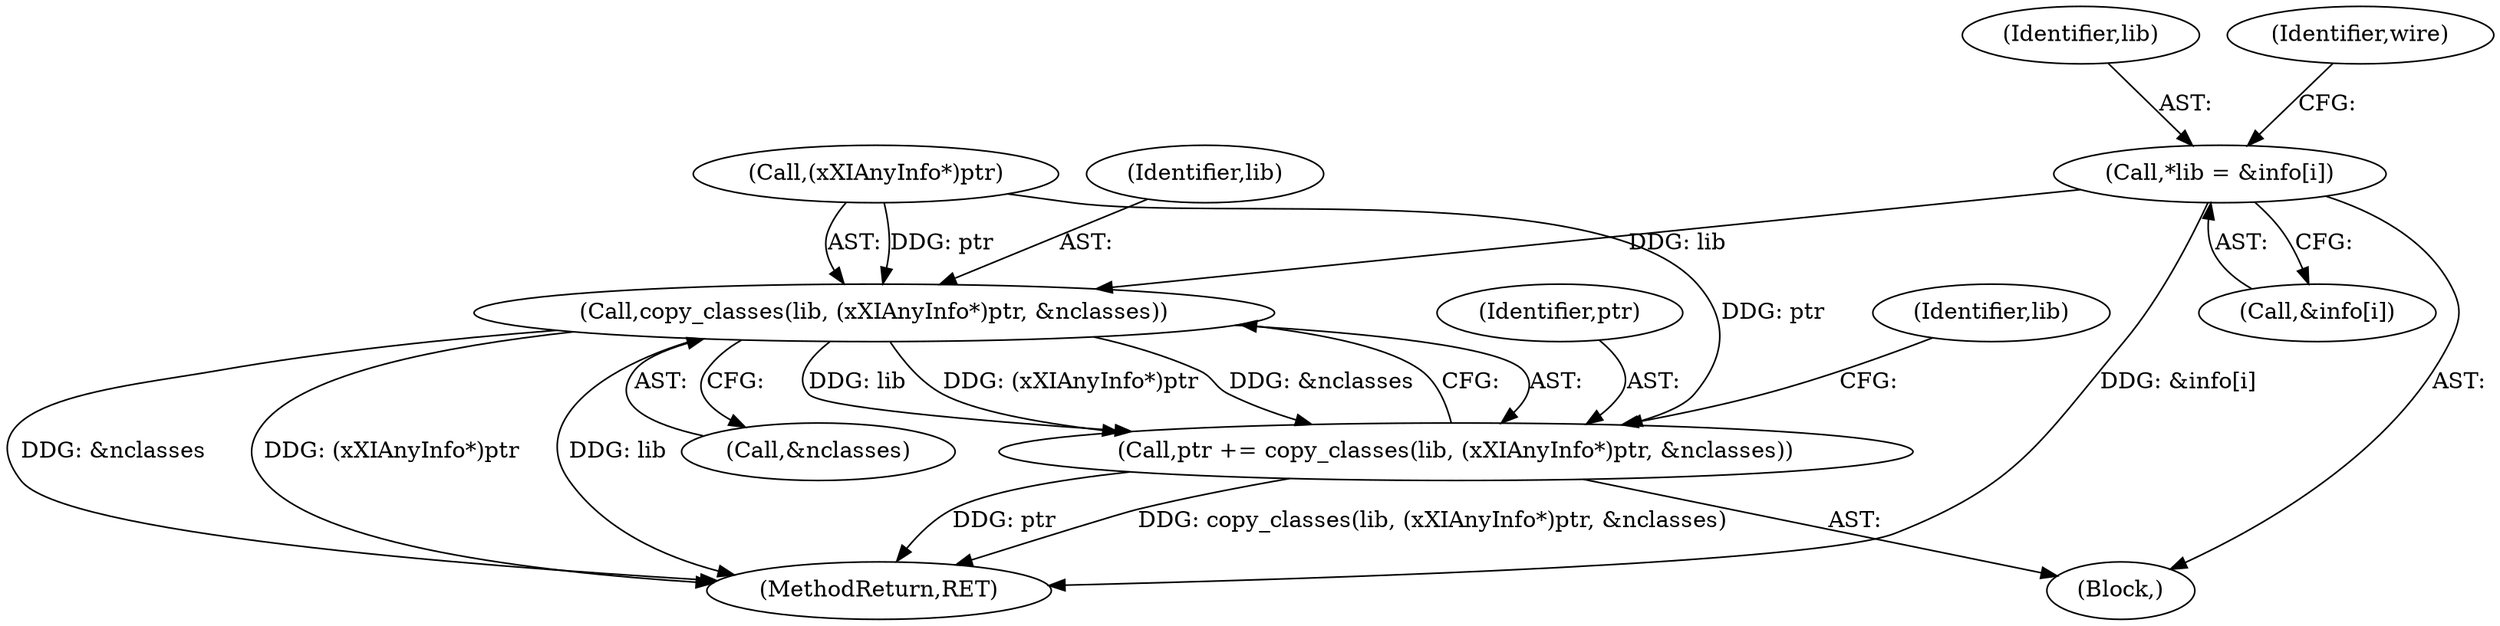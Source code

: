 digraph "0_libXi_19a9cd607de73947fcfb104682f203ffe4e1f4e5_2@array" {
"1000242" [label="(Call,*lib = &info[i])"];
"1000326" [label="(Call,copy_classes(lib, (xXIAnyInfo*)ptr, &nclasses))"];
"1000324" [label="(Call,ptr += copy_classes(lib, (xXIAnyInfo*)ptr, &nclasses))"];
"1000242" [label="(Call,*lib = &info[i])"];
"1000331" [label="(Call,&nclasses)"];
"1000243" [label="(Identifier,lib)"];
"1000326" [label="(Call,copy_classes(lib, (xXIAnyInfo*)ptr, &nclasses))"];
"1000327" [label="(Identifier,lib)"];
"1000335" [label="(Identifier,lib)"];
"1000338" [label="(MethodReturn,RET)"];
"1000106" [label="(Block,)"];
"1000324" [label="(Call,ptr += copy_classes(lib, (xXIAnyInfo*)ptr, &nclasses))"];
"1000244" [label="(Call,&info[i])"];
"1000250" [label="(Identifier,wire)"];
"1000325" [label="(Identifier,ptr)"];
"1000328" [label="(Call,(xXIAnyInfo*)ptr)"];
"1000242" -> "1000106"  [label="AST: "];
"1000242" -> "1000244"  [label="CFG: "];
"1000243" -> "1000242"  [label="AST: "];
"1000244" -> "1000242"  [label="AST: "];
"1000250" -> "1000242"  [label="CFG: "];
"1000242" -> "1000338"  [label="DDG: &info[i]"];
"1000242" -> "1000326"  [label="DDG: lib"];
"1000326" -> "1000324"  [label="AST: "];
"1000326" -> "1000331"  [label="CFG: "];
"1000327" -> "1000326"  [label="AST: "];
"1000328" -> "1000326"  [label="AST: "];
"1000331" -> "1000326"  [label="AST: "];
"1000324" -> "1000326"  [label="CFG: "];
"1000326" -> "1000338"  [label="DDG: &nclasses"];
"1000326" -> "1000338"  [label="DDG: (xXIAnyInfo*)ptr"];
"1000326" -> "1000338"  [label="DDG: lib"];
"1000326" -> "1000324"  [label="DDG: lib"];
"1000326" -> "1000324"  [label="DDG: (xXIAnyInfo*)ptr"];
"1000326" -> "1000324"  [label="DDG: &nclasses"];
"1000328" -> "1000326"  [label="DDG: ptr"];
"1000324" -> "1000106"  [label="AST: "];
"1000325" -> "1000324"  [label="AST: "];
"1000335" -> "1000324"  [label="CFG: "];
"1000324" -> "1000338"  [label="DDG: copy_classes(lib, (xXIAnyInfo*)ptr, &nclasses)"];
"1000324" -> "1000338"  [label="DDG: ptr"];
"1000328" -> "1000324"  [label="DDG: ptr"];
}
